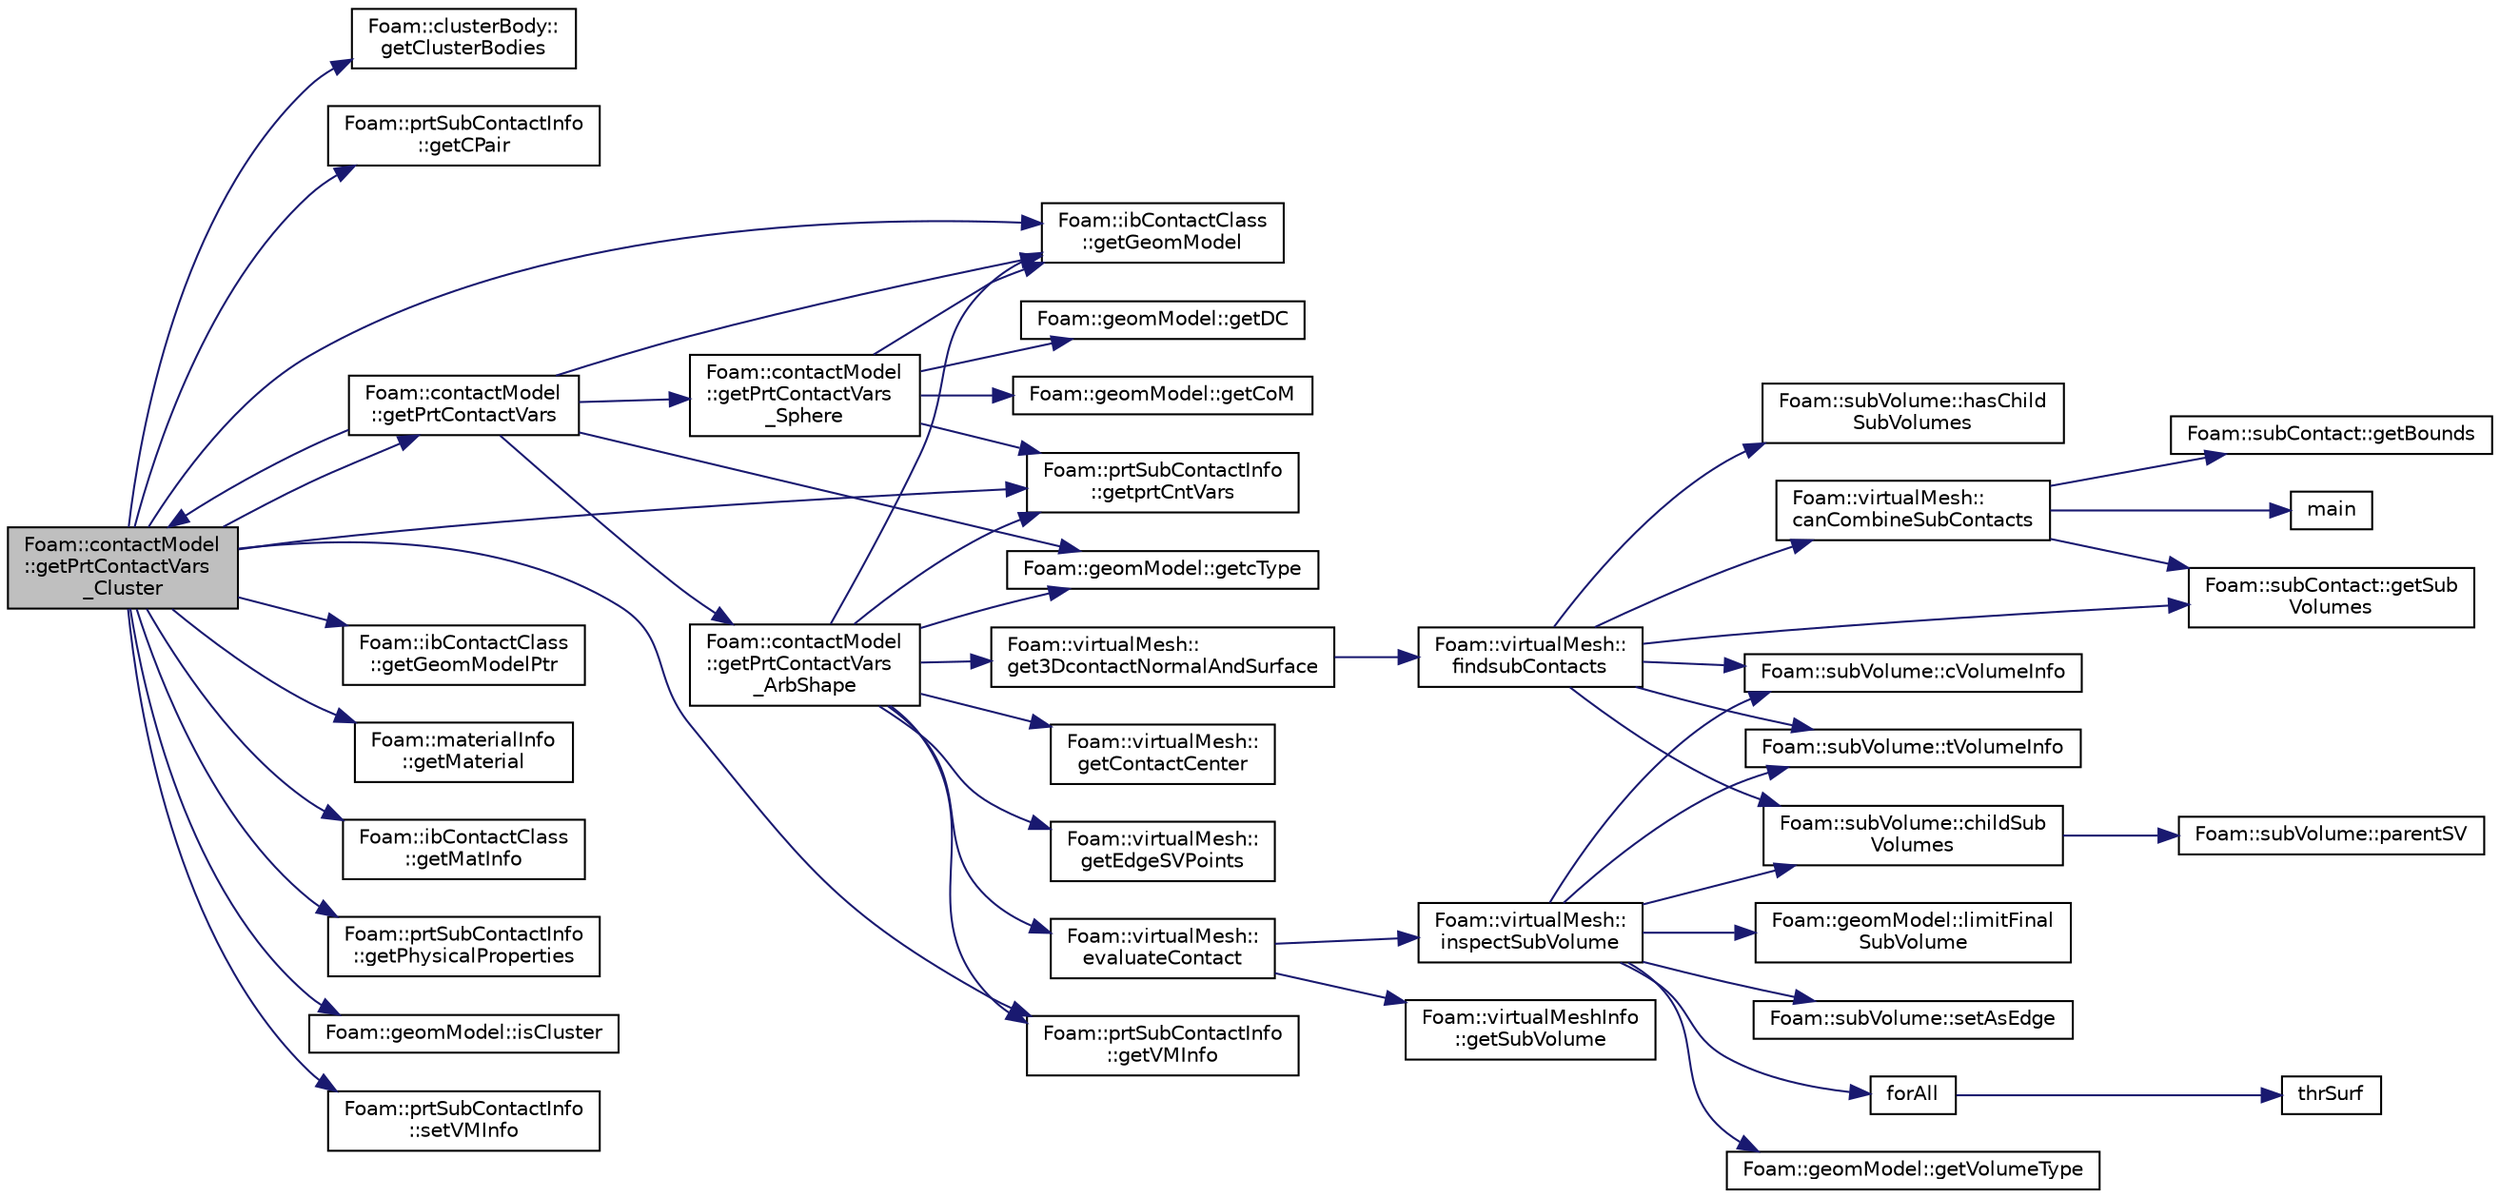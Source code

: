 digraph "Foam::contactModel::getPrtContactVars_Cluster"
{
 // LATEX_PDF_SIZE
  edge [fontname="Helvetica",fontsize="10",labelfontname="Helvetica",labelfontsize="10"];
  node [fontname="Helvetica",fontsize="10",shape=record];
  rankdir="LR";
  Node1 [label="Foam::contactModel\l::getPrtContactVars\l_Cluster",height=0.2,width=0.4,color="black", fillcolor="grey75", style="filled", fontcolor="black",tooltip=" "];
  Node1 -> Node2 [color="midnightblue",fontsize="10",style="solid",fontname="Helvetica"];
  Node2 [label="Foam::clusterBody::\lgetClusterBodies",height=0.2,width=0.4,color="black", fillcolor="white", style="filled",URL="$classFoam_1_1clusterBody.html#a284f52a30ebda31d578267f12c902225",tooltip=" "];
  Node1 -> Node3 [color="midnightblue",fontsize="10",style="solid",fontname="Helvetica"];
  Node3 [label="Foam::prtSubContactInfo\l::getCPair",height=0.2,width=0.4,color="black", fillcolor="white", style="filled",URL="$classFoam_1_1prtSubContactInfo.html#a3110f964059fad119ddc7e985aa68628",tooltip=" "];
  Node1 -> Node4 [color="midnightblue",fontsize="10",style="solid",fontname="Helvetica"];
  Node4 [label="Foam::ibContactClass\l::getGeomModel",height=0.2,width=0.4,color="black", fillcolor="white", style="filled",URL="$classFoam_1_1ibContactClass.html#af24117aa9d6b8a28c64ce11354a2fa35",tooltip=" "];
  Node1 -> Node5 [color="midnightblue",fontsize="10",style="solid",fontname="Helvetica"];
  Node5 [label="Foam::ibContactClass\l::getGeomModelPtr",height=0.2,width=0.4,color="black", fillcolor="white", style="filled",URL="$classFoam_1_1ibContactClass.html#af11d4d057a35a57e68ea8b0b03ff703c",tooltip=" "];
  Node1 -> Node6 [color="midnightblue",fontsize="10",style="solid",fontname="Helvetica"];
  Node6 [label="Foam::materialInfo\l::getMaterial",height=0.2,width=0.4,color="black", fillcolor="white", style="filled",URL="$classFoam_1_1materialInfo.html#af4ad397d31f9fbfa3f1740d921c7364c",tooltip=" "];
  Node1 -> Node7 [color="midnightblue",fontsize="10",style="solid",fontname="Helvetica"];
  Node7 [label="Foam::ibContactClass\l::getMatInfo",height=0.2,width=0.4,color="black", fillcolor="white", style="filled",URL="$classFoam_1_1ibContactClass.html#a5358ed75ed8e5f863f982ef3703290aa",tooltip=" "];
  Node1 -> Node8 [color="midnightblue",fontsize="10",style="solid",fontname="Helvetica"];
  Node8 [label="Foam::prtSubContactInfo\l::getPhysicalProperties",height=0.2,width=0.4,color="black", fillcolor="white", style="filled",URL="$classFoam_1_1prtSubContactInfo.html#a35f19b1b38f4960dbadf20f6c8b57c4e",tooltip=" "];
  Node1 -> Node9 [color="midnightblue",fontsize="10",style="solid",fontname="Helvetica"];
  Node9 [label="Foam::prtSubContactInfo\l::getprtCntVars",height=0.2,width=0.4,color="black", fillcolor="white", style="filled",URL="$classFoam_1_1prtSubContactInfo.html#a201ca399e8b41c4187f6269d935d12ce",tooltip=" "];
  Node1 -> Node10 [color="midnightblue",fontsize="10",style="solid",fontname="Helvetica"];
  Node10 [label="Foam::contactModel\l::getPrtContactVars",height=0.2,width=0.4,color="black", fillcolor="white", style="filled",URL="$namespaceFoam_1_1contactModel.html#a41d20b48eda69585f2d02a2ff97685c2",tooltip=" "];
  Node10 -> Node11 [color="midnightblue",fontsize="10",style="solid",fontname="Helvetica"];
  Node11 [label="Foam::geomModel::getcType",height=0.2,width=0.4,color="black", fillcolor="white", style="filled",URL="$classFoam_1_1geomModel.html#aad4760c95591b65260efb023cdbbe862",tooltip=" "];
  Node10 -> Node4 [color="midnightblue",fontsize="10",style="solid",fontname="Helvetica"];
  Node10 -> Node12 [color="midnightblue",fontsize="10",style="solid",fontname="Helvetica"];
  Node12 [label="Foam::contactModel\l::getPrtContactVars\l_ArbShape",height=0.2,width=0.4,color="black", fillcolor="white", style="filled",URL="$namespaceFoam_1_1contactModel.html#affea46ca989ed5be0824017124786db1",tooltip=" "];
  Node12 -> Node13 [color="midnightblue",fontsize="10",style="solid",fontname="Helvetica"];
  Node13 [label="Foam::virtualMesh::\levaluateContact",height=0.2,width=0.4,color="black", fillcolor="white", style="filled",URL="$classFoam_1_1virtualMesh.html#a961b3a9418c9ce2f5388c8e7b0852bb1",tooltip=" "];
  Node13 -> Node14 [color="midnightblue",fontsize="10",style="solid",fontname="Helvetica"];
  Node14 [label="Foam::virtualMeshInfo\l::getSubVolume",height=0.2,width=0.4,color="black", fillcolor="white", style="filled",URL="$structFoam_1_1virtualMeshInfo.html#afcfe37715251da66a52189630a4ce75c",tooltip=" "];
  Node13 -> Node15 [color="midnightblue",fontsize="10",style="solid",fontname="Helvetica"];
  Node15 [label="Foam::virtualMesh::\linspectSubVolume",height=0.2,width=0.4,color="black", fillcolor="white", style="filled",URL="$classFoam_1_1virtualMesh.html#a9a5a301b8abbd7752fcd7b7c736d1ff9",tooltip=" "];
  Node15 -> Node16 [color="midnightblue",fontsize="10",style="solid",fontname="Helvetica"];
  Node16 [label="Foam::subVolume::childSub\lVolumes",height=0.2,width=0.4,color="black", fillcolor="white", style="filled",URL="$classFoam_1_1subVolume.html#a7d5a37765ab19e606f30a29c53ecb4c6",tooltip=" "];
  Node16 -> Node17 [color="midnightblue",fontsize="10",style="solid",fontname="Helvetica"];
  Node17 [label="Foam::subVolume::parentSV",height=0.2,width=0.4,color="black", fillcolor="white", style="filled",URL="$classFoam_1_1subVolume.html#add59543c709c38accaa892effd8551fb",tooltip=" "];
  Node15 -> Node18 [color="midnightblue",fontsize="10",style="solid",fontname="Helvetica"];
  Node18 [label="Foam::subVolume::cVolumeInfo",height=0.2,width=0.4,color="black", fillcolor="white", style="filled",URL="$classFoam_1_1subVolume.html#a8c23e8432056b3a8e31bee18a462d6f2",tooltip=" "];
  Node15 -> Node19 [color="midnightblue",fontsize="10",style="solid",fontname="Helvetica"];
  Node19 [label="forAll",height=0.2,width=0.4,color="black", fillcolor="white", style="filled",URL="$addModels_2initializeAddModels_8H.html#adcd69a620b2d93c893cbf0e92bb7c5d7",tooltip=" "];
  Node19 -> Node20 [color="midnightblue",fontsize="10",style="solid",fontname="Helvetica"];
  Node20 [label="thrSurf",height=0.2,width=0.4,color="black", fillcolor="white", style="filled",URL="$addModels_2initializeAddModels_8H.html#a12947c9cf4cff46d3d0a324e3e718f45",tooltip=" "];
  Node15 -> Node21 [color="midnightblue",fontsize="10",style="solid",fontname="Helvetica"];
  Node21 [label="Foam::geomModel::getVolumeType",height=0.2,width=0.4,color="black", fillcolor="white", style="filled",URL="$classFoam_1_1geomModel.html#ab177b3ff0fb1f3443ef7344b02f1a5c5",tooltip=" "];
  Node15 -> Node22 [color="midnightblue",fontsize="10",style="solid",fontname="Helvetica"];
  Node22 [label="Foam::geomModel::limitFinal\lSubVolume",height=0.2,width=0.4,color="black", fillcolor="white", style="filled",URL="$classFoam_1_1geomModel.html#ab697fc599a50c583d12d5a0397cecbcd",tooltip=" "];
  Node15 -> Node23 [color="midnightblue",fontsize="10",style="solid",fontname="Helvetica"];
  Node23 [label="Foam::subVolume::setAsEdge",height=0.2,width=0.4,color="black", fillcolor="white", style="filled",URL="$classFoam_1_1subVolume.html#a7fd1376c2cb8822c84accbb2414df694",tooltip=" "];
  Node15 -> Node24 [color="midnightblue",fontsize="10",style="solid",fontname="Helvetica"];
  Node24 [label="Foam::subVolume::tVolumeInfo",height=0.2,width=0.4,color="black", fillcolor="white", style="filled",URL="$classFoam_1_1subVolume.html#afb452a6f36fa797ed63f1ccdfd4532f9",tooltip=" "];
  Node12 -> Node25 [color="midnightblue",fontsize="10",style="solid",fontname="Helvetica"];
  Node25 [label="Foam::virtualMesh::\lget3DcontactNormalAndSurface",height=0.2,width=0.4,color="black", fillcolor="white", style="filled",URL="$classFoam_1_1virtualMesh.html#aaebade387815538b88580b6c9a2dc005",tooltip=" "];
  Node25 -> Node26 [color="midnightblue",fontsize="10",style="solid",fontname="Helvetica"];
  Node26 [label="Foam::virtualMesh::\lfindsubContacts",height=0.2,width=0.4,color="black", fillcolor="white", style="filled",URL="$classFoam_1_1virtualMesh.html#ae592f8a7843ae187c2626a4cd92fd637",tooltip=" "];
  Node26 -> Node27 [color="midnightblue",fontsize="10",style="solid",fontname="Helvetica"];
  Node27 [label="Foam::virtualMesh::\lcanCombineSubContacts",height=0.2,width=0.4,color="black", fillcolor="white", style="filled",URL="$classFoam_1_1virtualMesh.html#a1ce321a9d410196522c9eea2966d4d6d",tooltip=" "];
  Node27 -> Node28 [color="midnightblue",fontsize="10",style="solid",fontname="Helvetica"];
  Node28 [label="Foam::subContact::getBounds",height=0.2,width=0.4,color="black", fillcolor="white", style="filled",URL="$classFoam_1_1subContact.html#a4db4ad6f83559320fbfedc1b83ef34c9",tooltip=" "];
  Node27 -> Node29 [color="midnightblue",fontsize="10",style="solid",fontname="Helvetica"];
  Node29 [label="Foam::subContact::getSub\lVolumes",height=0.2,width=0.4,color="black", fillcolor="white", style="filled",URL="$classFoam_1_1subContact.html#aa2ded2c4ba369a1143397e00c4b7aa39",tooltip=" "];
  Node27 -> Node30 [color="midnightblue",fontsize="10",style="solid",fontname="Helvetica"];
  Node30 [label="main",height=0.2,width=0.4,color="black", fillcolor="white", style="filled",URL="$HFDIBDEMFoam_8C.html#a0ddf1224851353fc92bfbff6f499fa97",tooltip=" "];
  Node26 -> Node16 [color="midnightblue",fontsize="10",style="solid",fontname="Helvetica"];
  Node26 -> Node18 [color="midnightblue",fontsize="10",style="solid",fontname="Helvetica"];
  Node26 -> Node29 [color="midnightblue",fontsize="10",style="solid",fontname="Helvetica"];
  Node26 -> Node31 [color="midnightblue",fontsize="10",style="solid",fontname="Helvetica"];
  Node31 [label="Foam::subVolume::hasChild\lSubVolumes",height=0.2,width=0.4,color="black", fillcolor="white", style="filled",URL="$classFoam_1_1subVolume.html#a21c029e5470e71d0977029198d42d2c2",tooltip=" "];
  Node26 -> Node24 [color="midnightblue",fontsize="10",style="solid",fontname="Helvetica"];
  Node12 -> Node32 [color="midnightblue",fontsize="10",style="solid",fontname="Helvetica"];
  Node32 [label="Foam::virtualMesh::\lgetContactCenter",height=0.2,width=0.4,color="black", fillcolor="white", style="filled",URL="$classFoam_1_1virtualMesh.html#a525bd844028608109fd7bb2484a18e14",tooltip=" "];
  Node12 -> Node11 [color="midnightblue",fontsize="10",style="solid",fontname="Helvetica"];
  Node12 -> Node33 [color="midnightblue",fontsize="10",style="solid",fontname="Helvetica"];
  Node33 [label="Foam::virtualMesh::\lgetEdgeSVPoints",height=0.2,width=0.4,color="black", fillcolor="white", style="filled",URL="$classFoam_1_1virtualMesh.html#a7ae8039193aefd9edce7c0bbdae6101e",tooltip=" "];
  Node12 -> Node4 [color="midnightblue",fontsize="10",style="solid",fontname="Helvetica"];
  Node12 -> Node9 [color="midnightblue",fontsize="10",style="solid",fontname="Helvetica"];
  Node12 -> Node34 [color="midnightblue",fontsize="10",style="solid",fontname="Helvetica"];
  Node34 [label="Foam::prtSubContactInfo\l::getVMInfo",height=0.2,width=0.4,color="black", fillcolor="white", style="filled",URL="$classFoam_1_1prtSubContactInfo.html#ad065e090dd795e2cb28a289a6d2141de",tooltip=" "];
  Node10 -> Node1 [color="midnightblue",fontsize="10",style="solid",fontname="Helvetica"];
  Node10 -> Node35 [color="midnightblue",fontsize="10",style="solid",fontname="Helvetica"];
  Node35 [label="Foam::contactModel\l::getPrtContactVars\l_Sphere",height=0.2,width=0.4,color="black", fillcolor="white", style="filled",URL="$namespaceFoam_1_1contactModel.html#a893999bb48eebb2118124dffc6bbd170",tooltip=" "];
  Node35 -> Node36 [color="midnightblue",fontsize="10",style="solid",fontname="Helvetica"];
  Node36 [label="Foam::geomModel::getCoM",height=0.2,width=0.4,color="black", fillcolor="white", style="filled",URL="$classFoam_1_1geomModel.html#a17f5482e38b671fd424704393e4db210",tooltip=" "];
  Node35 -> Node37 [color="midnightblue",fontsize="10",style="solid",fontname="Helvetica"];
  Node37 [label="Foam::geomModel::getDC",height=0.2,width=0.4,color="black", fillcolor="white", style="filled",URL="$classFoam_1_1geomModel.html#a4a544cd34b3b6a9963fb311c4d9938fb",tooltip=" "];
  Node35 -> Node4 [color="midnightblue",fontsize="10",style="solid",fontname="Helvetica"];
  Node35 -> Node9 [color="midnightblue",fontsize="10",style="solid",fontname="Helvetica"];
  Node1 -> Node34 [color="midnightblue",fontsize="10",style="solid",fontname="Helvetica"];
  Node1 -> Node38 [color="midnightblue",fontsize="10",style="solid",fontname="Helvetica"];
  Node38 [label="Foam::geomModel::isCluster",height=0.2,width=0.4,color="black", fillcolor="white", style="filled",URL="$classFoam_1_1geomModel.html#a52273797dd78b8e0e679350270a436fd",tooltip=" "];
  Node1 -> Node39 [color="midnightblue",fontsize="10",style="solid",fontname="Helvetica"];
  Node39 [label="Foam::prtSubContactInfo\l::setVMInfo",height=0.2,width=0.4,color="black", fillcolor="white", style="filled",URL="$classFoam_1_1prtSubContactInfo.html#a401e4a43c78b4cd7e2c41dc84fe29fec",tooltip=" "];
}
